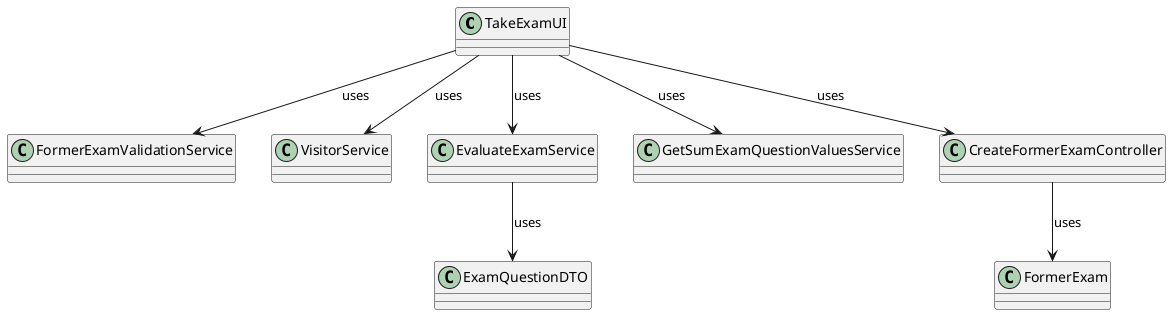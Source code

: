 @startuml

class TakeExamUI{}
class FormerExamValidationService{}
class VisitorService{}
class EvaluateExamService{}
class GetSumExamQuestionValuesService{}
class ExamQuestionDTO{}
class CreateFormerExamController{}
class FormerExam{}
TakeExamUI --> FormerExamValidationService : uses
TakeExamUI --> VisitorService : uses
TakeExamUI --> CreateFormerExamController : uses
TakeExamUI --> EvaluateExamService : uses
TakeExamUI --> GetSumExamQuestionValuesService : uses
CreateFormerExamController --> FormerExam : uses
EvaluateExamService --> ExamQuestionDTO : uses
@enduml